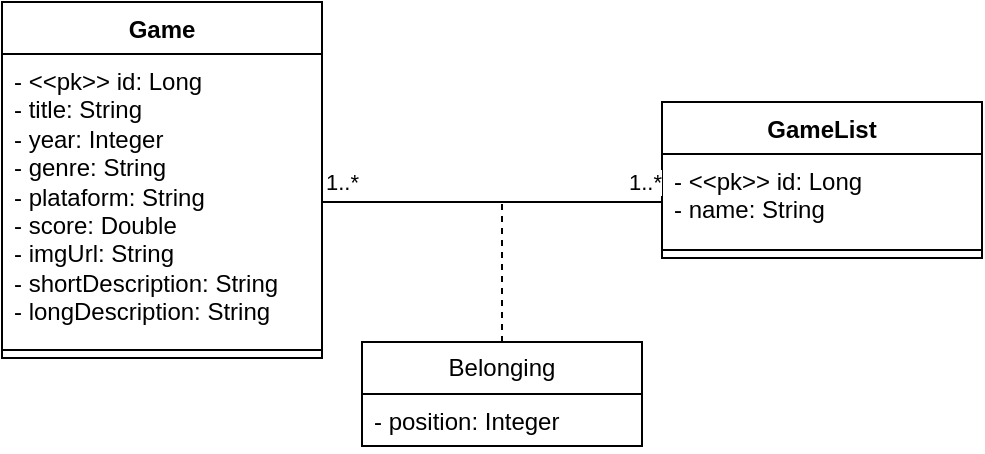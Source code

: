 <mxfile version="21.2.9" type="device">
  <diagram id="C5RBs43oDa-KdzZeNtuy" name="Page-1">
    <mxGraphModel dx="1434" dy="764" grid="1" gridSize="10" guides="1" tooltips="1" connect="1" arrows="1" fold="1" page="1" pageScale="1" pageWidth="827" pageHeight="1169" math="0" shadow="0">
      <root>
        <mxCell id="WIyWlLk6GJQsqaUBKTNV-0" />
        <mxCell id="WIyWlLk6GJQsqaUBKTNV-1" parent="WIyWlLk6GJQsqaUBKTNV-0" />
        <mxCell id="fvLvvlulNz5GBB57vPdj-0" value="GameList" style="swimlane;fontStyle=1;align=center;verticalAlign=top;childLayout=stackLayout;horizontal=1;startSize=26;horizontalStack=0;resizeParent=1;resizeParentMax=0;resizeLast=0;collapsible=1;marginBottom=0;whiteSpace=wrap;html=1;" vertex="1" parent="WIyWlLk6GJQsqaUBKTNV-1">
          <mxGeometry x="450" y="120" width="160" height="78" as="geometry" />
        </mxCell>
        <mxCell id="fvLvvlulNz5GBB57vPdj-1" value="- &amp;lt;&amp;lt;pk&amp;gt;&amp;gt; id: Long&lt;br&gt;- name: String" style="text;strokeColor=none;fillColor=none;align=left;verticalAlign=top;spacingLeft=4;spacingRight=4;overflow=hidden;rotatable=0;points=[[0,0.5],[1,0.5]];portConstraint=eastwest;whiteSpace=wrap;html=1;" vertex="1" parent="fvLvvlulNz5GBB57vPdj-0">
          <mxGeometry y="26" width="160" height="44" as="geometry" />
        </mxCell>
        <mxCell id="fvLvvlulNz5GBB57vPdj-2" value="" style="line;strokeWidth=1;fillColor=none;align=left;verticalAlign=middle;spacingTop=-1;spacingLeft=3;spacingRight=3;rotatable=0;labelPosition=right;points=[];portConstraint=eastwest;strokeColor=inherit;" vertex="1" parent="fvLvvlulNz5GBB57vPdj-0">
          <mxGeometry y="70" width="160" height="8" as="geometry" />
        </mxCell>
        <mxCell id="fvLvvlulNz5GBB57vPdj-4" value="Game" style="swimlane;fontStyle=1;align=center;verticalAlign=top;childLayout=stackLayout;horizontal=1;startSize=26;horizontalStack=0;resizeParent=1;resizeParentMax=0;resizeLast=0;collapsible=1;marginBottom=0;whiteSpace=wrap;html=1;" vertex="1" parent="WIyWlLk6GJQsqaUBKTNV-1">
          <mxGeometry x="120" y="70" width="160" height="178" as="geometry" />
        </mxCell>
        <mxCell id="fvLvvlulNz5GBB57vPdj-5" value="- &amp;lt;&amp;lt;pk&amp;gt;&amp;gt; id: Long&lt;br&gt;- title: String&amp;nbsp;&lt;br&gt;- year: Integer&lt;br&gt;- genre: String&amp;nbsp;&lt;br&gt;- plataform: String&lt;br&gt;- score: Double&lt;br&gt;- imgUrl: String&lt;br&gt;- shortDescription: String&lt;br&gt;- longDescription: String" style="text;strokeColor=none;fillColor=none;align=left;verticalAlign=top;spacingLeft=4;spacingRight=4;overflow=hidden;rotatable=0;points=[[0,0.5],[1,0.5]];portConstraint=eastwest;whiteSpace=wrap;html=1;" vertex="1" parent="fvLvvlulNz5GBB57vPdj-4">
          <mxGeometry y="26" width="160" height="144" as="geometry" />
        </mxCell>
        <mxCell id="fvLvvlulNz5GBB57vPdj-6" value="" style="line;strokeWidth=1;fillColor=none;align=left;verticalAlign=middle;spacingTop=-1;spacingLeft=3;spacingRight=3;rotatable=0;labelPosition=right;points=[];portConstraint=eastwest;strokeColor=inherit;" vertex="1" parent="fvLvvlulNz5GBB57vPdj-4">
          <mxGeometry y="170" width="160" height="8" as="geometry" />
        </mxCell>
        <mxCell id="fvLvvlulNz5GBB57vPdj-8" value="" style="endArrow=none;html=1;edgeStyle=orthogonalEdgeStyle;rounded=0;entryX=0;entryY=0.5;entryDx=0;entryDy=0;exitX=1;exitY=0.5;exitDx=0;exitDy=0;" edge="1" parent="WIyWlLk6GJQsqaUBKTNV-1" source="fvLvvlulNz5GBB57vPdj-5" target="fvLvvlulNz5GBB57vPdj-1">
          <mxGeometry relative="1" as="geometry">
            <mxPoint x="290" y="168" as="sourcePoint" />
            <mxPoint x="440" y="170" as="targetPoint" />
            <Array as="points">
              <mxPoint x="280" y="170" />
              <mxPoint x="450" y="170" />
            </Array>
          </mxGeometry>
        </mxCell>
        <mxCell id="fvLvvlulNz5GBB57vPdj-9" value="1..*" style="edgeLabel;resizable=0;html=1;align=left;verticalAlign=bottom;" connectable="0" vertex="1" parent="fvLvvlulNz5GBB57vPdj-8">
          <mxGeometry x="-1" relative="1" as="geometry" />
        </mxCell>
        <mxCell id="fvLvvlulNz5GBB57vPdj-10" value="1..*" style="edgeLabel;resizable=0;html=1;align=right;verticalAlign=bottom;" connectable="0" vertex="1" parent="fvLvvlulNz5GBB57vPdj-8">
          <mxGeometry x="1" relative="1" as="geometry" />
        </mxCell>
        <mxCell id="fvLvvlulNz5GBB57vPdj-11" value="Belonging" style="swimlane;fontStyle=0;childLayout=stackLayout;horizontal=1;startSize=26;fillColor=none;horizontalStack=0;resizeParent=1;resizeParentMax=0;resizeLast=0;collapsible=1;marginBottom=0;whiteSpace=wrap;html=1;" vertex="1" parent="WIyWlLk6GJQsqaUBKTNV-1">
          <mxGeometry x="300" y="240" width="140" height="52" as="geometry" />
        </mxCell>
        <mxCell id="fvLvvlulNz5GBB57vPdj-12" value="- position: Integer" style="text;strokeColor=none;fillColor=none;align=left;verticalAlign=top;spacingLeft=4;spacingRight=4;overflow=hidden;rotatable=0;points=[[0,0.5],[1,0.5]];portConstraint=eastwest;whiteSpace=wrap;html=1;" vertex="1" parent="fvLvvlulNz5GBB57vPdj-11">
          <mxGeometry y="26" width="140" height="26" as="geometry" />
        </mxCell>
        <mxCell id="fvLvvlulNz5GBB57vPdj-15" value="" style="endArrow=none;dashed=1;html=1;rounded=0;exitX=0.5;exitY=0;exitDx=0;exitDy=0;" edge="1" parent="WIyWlLk6GJQsqaUBKTNV-1" source="fvLvvlulNz5GBB57vPdj-11">
          <mxGeometry width="50" height="50" relative="1" as="geometry">
            <mxPoint x="310" y="220" as="sourcePoint" />
            <mxPoint x="370" y="170" as="targetPoint" />
          </mxGeometry>
        </mxCell>
      </root>
    </mxGraphModel>
  </diagram>
</mxfile>
